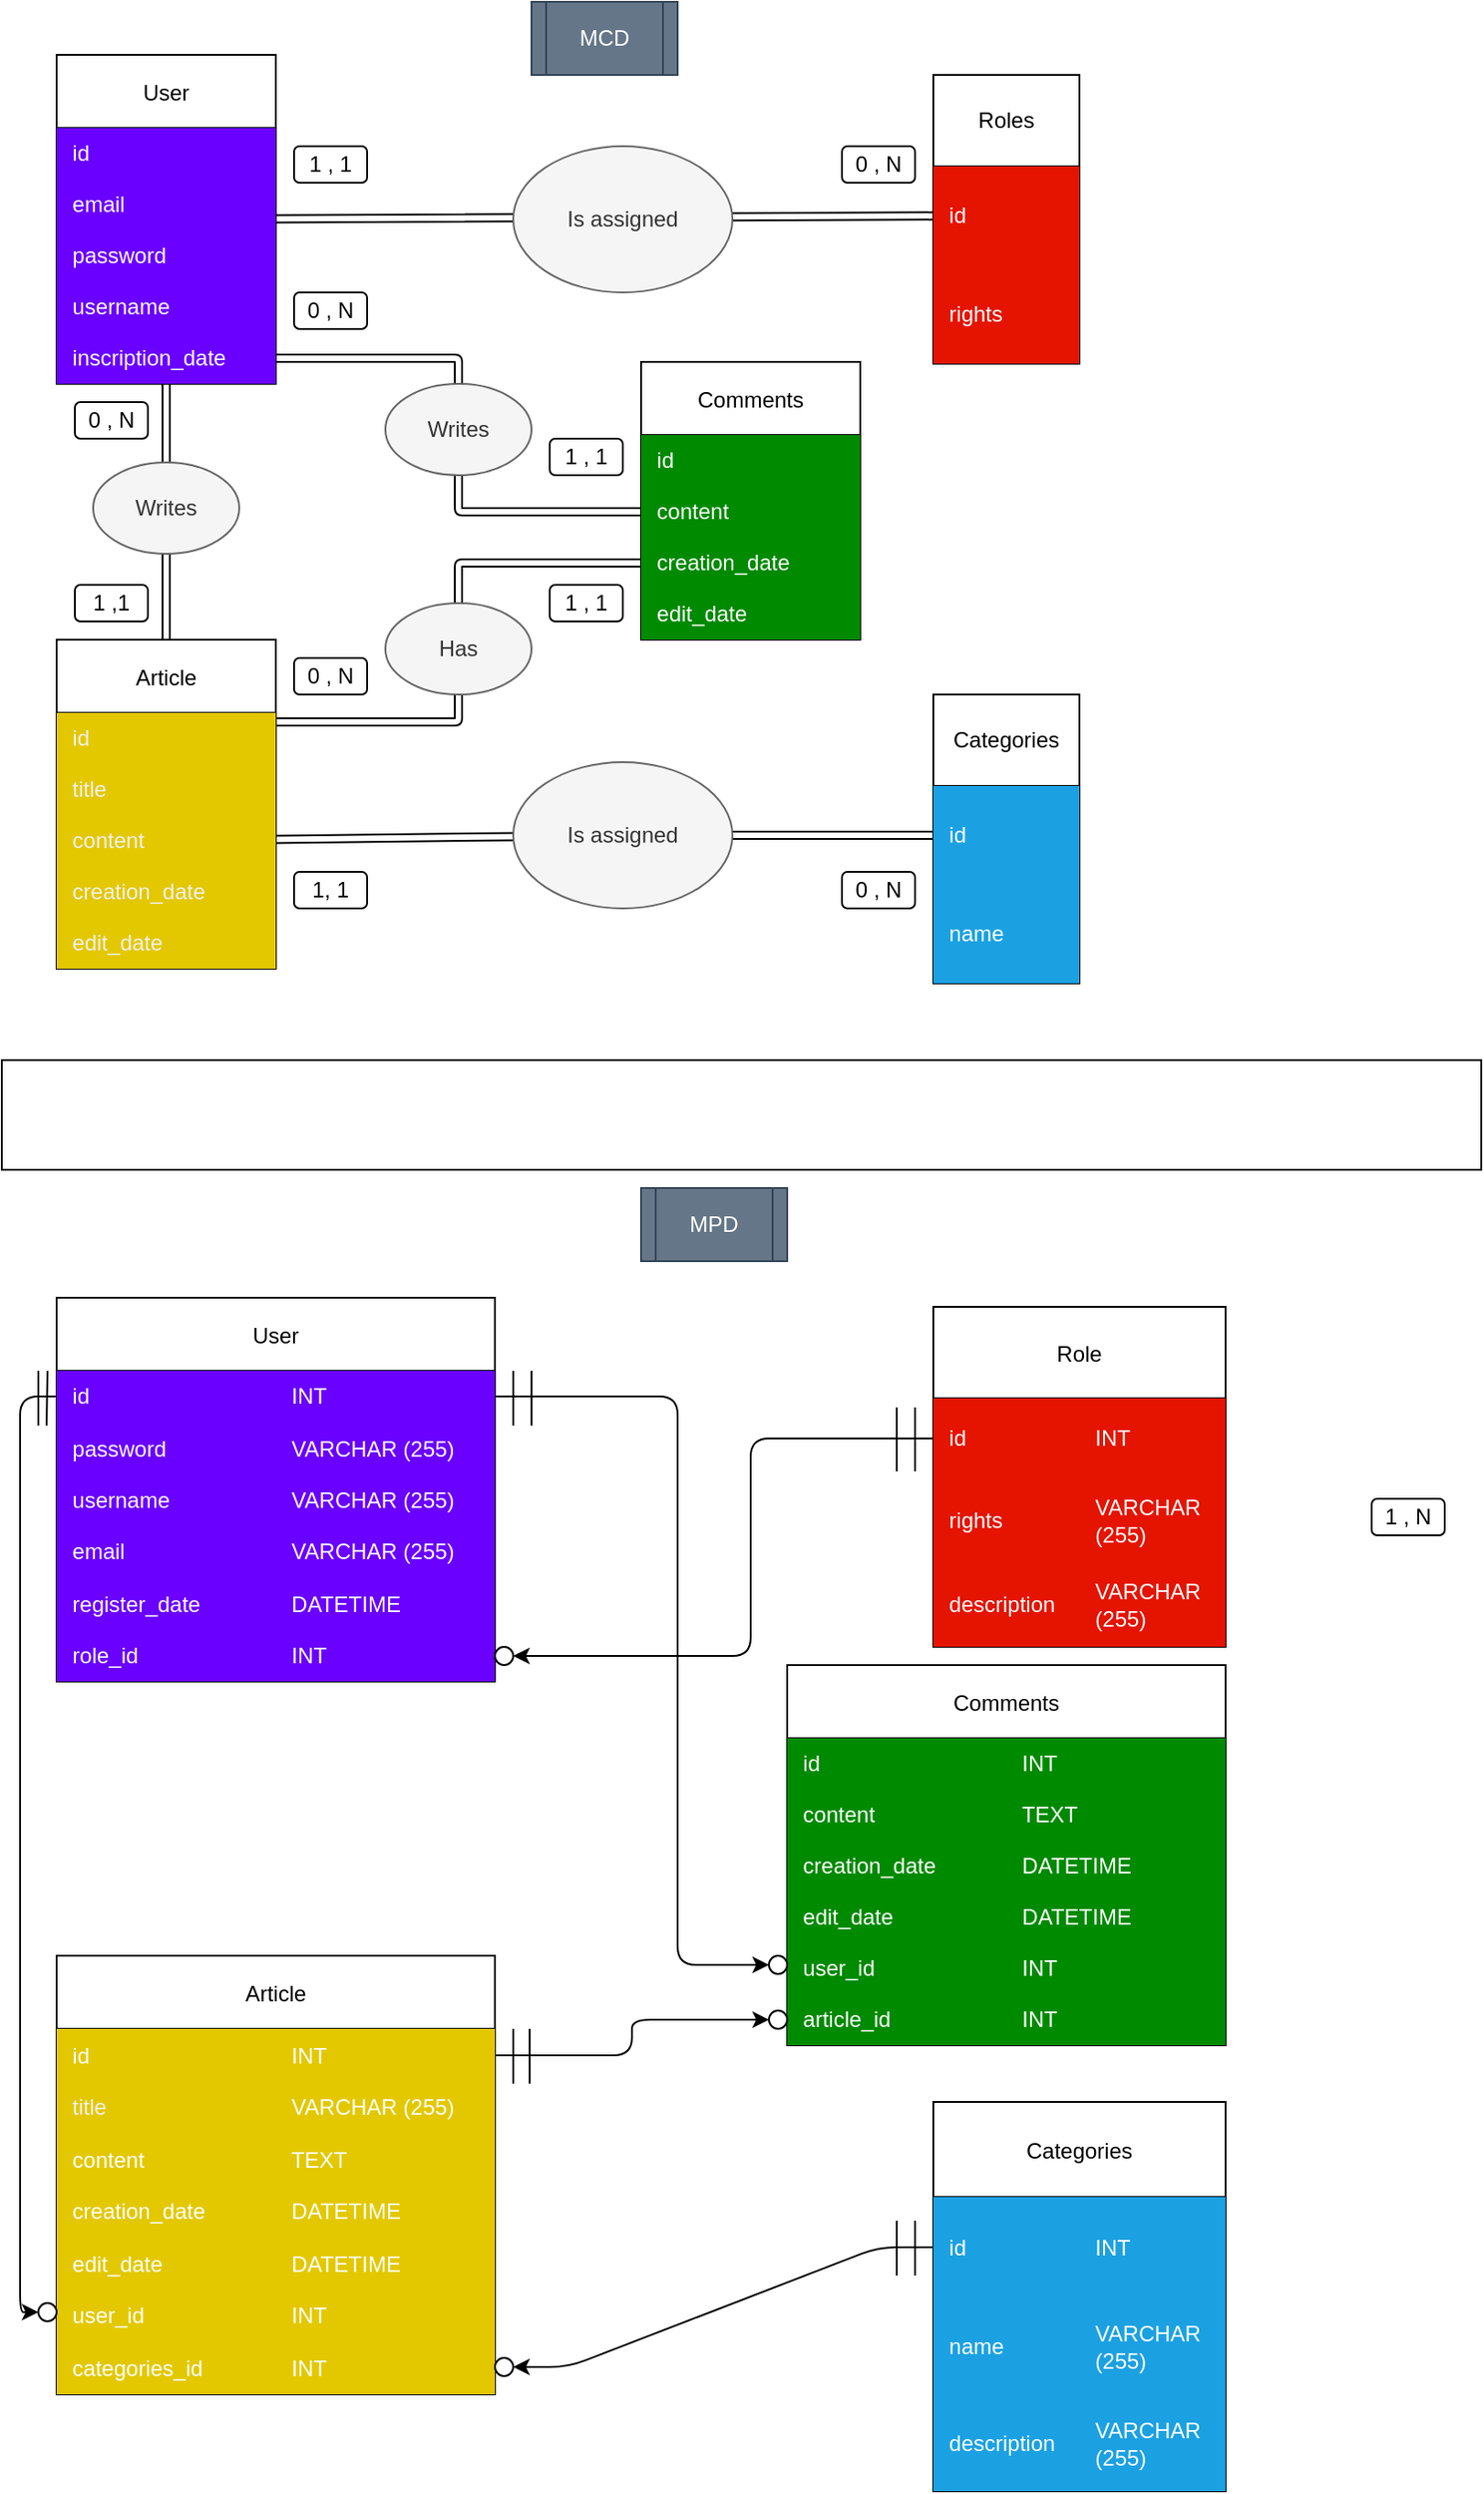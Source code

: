 <mxfile>
    <diagram id="ZodMPi4AldFM6UpP7LzA" name="Page-1">
        <mxGraphModel dx="832" dy="563" grid="1" gridSize="10" guides="1" tooltips="1" connect="1" arrows="1" fold="1" page="1" pageScale="1" pageWidth="827" pageHeight="1169" math="0" shadow="0">
            <root>
                <mxCell id="0"/>
                <mxCell id="1" parent="0"/>
                <mxCell id="155" style="edgeStyle=none;shape=link;html=1;" parent="1" source="96" target="120" edge="1">
                    <mxGeometry relative="1" as="geometry"/>
                </mxCell>
                <mxCell id="179" style="edgeStyle=orthogonalEdgeStyle;shape=link;html=1;entryX=0.5;entryY=0;entryDx=0;entryDy=0;" parent="1" source="96" target="132" edge="1">
                    <mxGeometry relative="1" as="geometry"/>
                </mxCell>
                <mxCell id="96" value="User" style="shape=table;startSize=40;container=1;collapsible=0;childLayout=tableLayout;" parent="1" vertex="1">
                    <mxGeometry x="40" y="40" width="120" height="180" as="geometry"/>
                </mxCell>
                <mxCell id="97" value="" style="shape=tableRow;horizontal=0;startSize=0;swimlaneHead=0;swimlaneBody=0;top=0;left=0;bottom=0;right=0;collapsible=0;dropTarget=0;fillColor=none;points=[[0,0.5],[1,0.5]];portConstraint=eastwest;" parent="96" vertex="1">
                    <mxGeometry y="40" width="120" height="28" as="geometry"/>
                </mxCell>
                <mxCell id="98" value="&amp;nbsp; id" style="shape=partialRectangle;html=1;whiteSpace=wrap;connectable=0;overflow=hidden;top=0;left=0;bottom=0;right=0;pointerEvents=1;fillColor=#6a00ff;fontColor=#ffffff;strokeColor=#3700CC;align=left;" parent="97" vertex="1">
                    <mxGeometry width="120" height="28" as="geometry">
                        <mxRectangle width="120" height="28" as="alternateBounds"/>
                    </mxGeometry>
                </mxCell>
                <mxCell id="99" value="" style="shape=tableRow;horizontal=0;startSize=0;swimlaneHead=0;swimlaneBody=0;top=0;left=0;bottom=0;right=0;collapsible=0;dropTarget=0;fillColor=none;points=[[0,0.5],[1,0.5]];portConstraint=eastwest;align=left;" parent="96" vertex="1">
                    <mxGeometry y="68" width="120" height="28" as="geometry"/>
                </mxCell>
                <mxCell id="100" value="&amp;nbsp; email" style="shape=partialRectangle;html=1;whiteSpace=wrap;connectable=0;overflow=hidden;top=0;left=0;bottom=0;right=0;pointerEvents=1;fillColor=#6a00ff;fontColor=#ffffff;strokeColor=#3700CC;align=left;" parent="99" vertex="1">
                    <mxGeometry width="120" height="28" as="geometry">
                        <mxRectangle width="120" height="28" as="alternateBounds"/>
                    </mxGeometry>
                </mxCell>
                <mxCell id="101" value="" style="shape=tableRow;horizontal=0;startSize=0;swimlaneHead=0;swimlaneBody=0;top=0;left=0;bottom=0;right=0;collapsible=0;dropTarget=0;fillColor=none;points=[[0,0.5],[1,0.5]];portConstraint=eastwest;" parent="96" vertex="1">
                    <mxGeometry y="96" width="120" height="28" as="geometry"/>
                </mxCell>
                <mxCell id="102" value="&amp;nbsp; password" style="shape=partialRectangle;html=1;whiteSpace=wrap;connectable=0;overflow=hidden;top=0;left=0;bottom=0;right=0;pointerEvents=1;fillColor=#6a00ff;fontColor=#ffffff;strokeColor=#3700CC;align=left;" parent="101" vertex="1">
                    <mxGeometry width="120" height="28" as="geometry">
                        <mxRectangle width="120" height="28" as="alternateBounds"/>
                    </mxGeometry>
                </mxCell>
                <mxCell id="103" value="" style="shape=tableRow;horizontal=0;startSize=0;swimlaneHead=0;swimlaneBody=0;top=0;left=0;bottom=0;right=0;collapsible=0;dropTarget=0;fillColor=none;points=[[0,0.5],[1,0.5]];portConstraint=eastwest;" parent="96" vertex="1">
                    <mxGeometry y="124" width="120" height="28" as="geometry"/>
                </mxCell>
                <mxCell id="104" value="&amp;nbsp; username" style="shape=partialRectangle;html=1;whiteSpace=wrap;connectable=0;overflow=hidden;top=0;left=0;bottom=0;right=0;pointerEvents=1;fillColor=#6a00ff;fontColor=#ffffff;strokeColor=#3700CC;align=left;" parent="103" vertex="1">
                    <mxGeometry width="120" height="28" as="geometry">
                        <mxRectangle width="120" height="28" as="alternateBounds"/>
                    </mxGeometry>
                </mxCell>
                <mxCell id="105" value="" style="shape=tableRow;horizontal=0;startSize=0;swimlaneHead=0;swimlaneBody=0;top=0;left=0;bottom=0;right=0;collapsible=0;dropTarget=0;fillColor=none;points=[[0,0.5],[1,0.5]];portConstraint=eastwest;" parent="96" vertex="1">
                    <mxGeometry y="152" width="120" height="28" as="geometry"/>
                </mxCell>
                <mxCell id="106" value="&amp;nbsp; inscription_date" style="shape=partialRectangle;html=1;whiteSpace=wrap;connectable=0;overflow=hidden;top=0;left=0;bottom=0;right=0;pointerEvents=1;fillColor=#6a00ff;fontColor=#ffffff;strokeColor=#3700CC;align=left;" parent="105" vertex="1">
                    <mxGeometry width="120" height="28" as="geometry">
                        <mxRectangle width="120" height="28" as="alternateBounds"/>
                    </mxGeometry>
                </mxCell>
                <mxCell id="117" value="" style="shape=table;startSize=0;container=1;collapsible=0;childLayout=tableLayout;" parent="1" vertex="1">
                    <mxGeometry x="520" y="51" width="80" height="158" as="geometry"/>
                </mxCell>
                <mxCell id="118" value="" style="shape=tableRow;horizontal=0;startSize=0;swimlaneHead=0;swimlaneBody=0;top=0;left=0;bottom=0;right=0;collapsible=0;dropTarget=0;fillColor=none;points=[[0,0.5],[1,0.5]];portConstraint=eastwest;" parent="117" vertex="1">
                    <mxGeometry width="80" height="50" as="geometry"/>
                </mxCell>
                <mxCell id="119" value="Roles" style="shape=partialRectangle;html=1;whiteSpace=wrap;connectable=0;overflow=hidden;fillColor=none;top=0;left=0;bottom=0;right=0;pointerEvents=1;" parent="118" vertex="1">
                    <mxGeometry width="80" height="50" as="geometry">
                        <mxRectangle width="80" height="50" as="alternateBounds"/>
                    </mxGeometry>
                </mxCell>
                <mxCell id="120" value="" style="shape=tableRow;horizontal=0;startSize=0;swimlaneHead=0;swimlaneBody=0;top=0;left=0;bottom=0;right=0;collapsible=0;dropTarget=0;fillColor=none;points=[[0,0.5],[1,0.5]];portConstraint=eastwest;" parent="117" vertex="1">
                    <mxGeometry y="50" width="80" height="54" as="geometry"/>
                </mxCell>
                <mxCell id="121" value="&amp;nbsp; id" style="shape=partialRectangle;html=1;whiteSpace=wrap;connectable=0;overflow=hidden;fillColor=#e51400;top=0;left=0;bottom=0;right=0;pointerEvents=1;fontColor=#ffffff;strokeColor=#B20000;align=left;" parent="120" vertex="1">
                    <mxGeometry width="80" height="54" as="geometry">
                        <mxRectangle width="80" height="54" as="alternateBounds"/>
                    </mxGeometry>
                </mxCell>
                <mxCell id="122" value="" style="shape=tableRow;horizontal=0;startSize=0;swimlaneHead=0;swimlaneBody=0;top=0;left=0;bottom=0;right=0;collapsible=0;dropTarget=0;fillColor=none;points=[[0,0.5],[1,0.5]];portConstraint=eastwest;" parent="117" vertex="1">
                    <mxGeometry y="104" width="80" height="54" as="geometry"/>
                </mxCell>
                <mxCell id="123" value="&amp;nbsp; rights" style="shape=partialRectangle;html=1;whiteSpace=wrap;connectable=0;overflow=hidden;fillColor=#e51400;top=0;left=0;bottom=0;right=0;pointerEvents=1;fontColor=#ffffff;strokeColor=#B20000;align=left;" parent="122" vertex="1">
                    <mxGeometry width="80" height="54" as="geometry">
                        <mxRectangle width="80" height="54" as="alternateBounds"/>
                    </mxGeometry>
                </mxCell>
                <mxCell id="125" value="" style="shape=table;startSize=0;container=1;collapsible=0;childLayout=tableLayout;" parent="1" vertex="1">
                    <mxGeometry x="520" y="390" width="80" height="158" as="geometry"/>
                </mxCell>
                <mxCell id="126" value="" style="shape=tableRow;horizontal=0;startSize=0;swimlaneHead=0;swimlaneBody=0;top=0;left=0;bottom=0;right=0;collapsible=0;dropTarget=0;fillColor=none;points=[[0,0.5],[1,0.5]];portConstraint=eastwest;" parent="125" vertex="1">
                    <mxGeometry width="80" height="50" as="geometry"/>
                </mxCell>
                <mxCell id="127" value="Categories" style="shape=partialRectangle;html=1;whiteSpace=wrap;connectable=0;overflow=hidden;fillColor=none;top=0;left=0;bottom=0;right=0;pointerEvents=1;" parent="126" vertex="1">
                    <mxGeometry width="80" height="50" as="geometry">
                        <mxRectangle width="80" height="50" as="alternateBounds"/>
                    </mxGeometry>
                </mxCell>
                <mxCell id="128" value="" style="shape=tableRow;horizontal=0;startSize=0;swimlaneHead=0;swimlaneBody=0;top=0;left=0;bottom=0;right=0;collapsible=0;dropTarget=0;fillColor=none;points=[[0,0.5],[1,0.5]];portConstraint=eastwest;" parent="125" vertex="1">
                    <mxGeometry y="50" width="80" height="54" as="geometry"/>
                </mxCell>
                <mxCell id="129" value="&amp;nbsp; id" style="shape=partialRectangle;html=1;whiteSpace=wrap;connectable=0;overflow=hidden;fillColor=#1ba1e2;top=0;left=0;bottom=0;right=0;pointerEvents=1;fontColor=#ffffff;strokeColor=#006EAF;align=left;" parent="128" vertex="1">
                    <mxGeometry width="80" height="54" as="geometry">
                        <mxRectangle width="80" height="54" as="alternateBounds"/>
                    </mxGeometry>
                </mxCell>
                <mxCell id="130" value="" style="shape=tableRow;horizontal=0;startSize=0;swimlaneHead=0;swimlaneBody=0;top=0;left=0;bottom=0;right=0;collapsible=0;dropTarget=0;fillColor=none;points=[[0,0.5],[1,0.5]];portConstraint=eastwest;" parent="125" vertex="1">
                    <mxGeometry y="104" width="80" height="54" as="geometry"/>
                </mxCell>
                <mxCell id="131" value="&amp;nbsp; name" style="shape=partialRectangle;html=1;whiteSpace=wrap;connectable=0;overflow=hidden;fillColor=#1ba1e2;top=0;left=0;bottom=0;right=0;pointerEvents=1;fontColor=#ffffff;strokeColor=#006EAF;align=left;" parent="130" vertex="1">
                    <mxGeometry width="80" height="54" as="geometry">
                        <mxRectangle width="80" height="54" as="alternateBounds"/>
                    </mxGeometry>
                </mxCell>
                <mxCell id="163" style="edgeStyle=orthogonalEdgeStyle;shape=link;html=1;exitX=1;exitY=0.25;exitDx=0;exitDy=0;entryX=0;entryY=0.5;entryDx=0;entryDy=0;" parent="1" source="132" target="150" edge="1">
                    <mxGeometry relative="1" as="geometry"/>
                </mxCell>
                <mxCell id="132" value="Article" style="shape=table;startSize=40;container=1;collapsible=0;childLayout=tableLayout;" parent="1" vertex="1">
                    <mxGeometry x="40" y="360" width="120" height="180" as="geometry"/>
                </mxCell>
                <mxCell id="133" value="" style="shape=tableRow;horizontal=0;startSize=0;swimlaneHead=0;swimlaneBody=0;top=0;left=0;bottom=0;right=0;collapsible=0;dropTarget=0;fillColor=none;points=[[0,0.5],[1,0.5]];portConstraint=eastwest;" parent="132" vertex="1">
                    <mxGeometry y="40" width="120" height="28" as="geometry"/>
                </mxCell>
                <mxCell id="134" value="&amp;nbsp; id" style="shape=partialRectangle;html=1;whiteSpace=wrap;connectable=0;overflow=hidden;top=0;left=0;bottom=0;right=0;pointerEvents=1;fillColor=#e3c800;fontColor=#F0F0F0;strokeColor=#B09500;align=left;" parent="133" vertex="1">
                    <mxGeometry width="120" height="28" as="geometry">
                        <mxRectangle width="120" height="28" as="alternateBounds"/>
                    </mxGeometry>
                </mxCell>
                <mxCell id="135" value="" style="shape=tableRow;horizontal=0;startSize=0;swimlaneHead=0;swimlaneBody=0;top=0;left=0;bottom=0;right=0;collapsible=0;dropTarget=0;fillColor=none;points=[[0,0.5],[1,0.5]];portConstraint=eastwest;" parent="132" vertex="1">
                    <mxGeometry y="68" width="120" height="28" as="geometry"/>
                </mxCell>
                <mxCell id="136" value="&amp;nbsp; title" style="shape=partialRectangle;html=1;whiteSpace=wrap;connectable=0;overflow=hidden;top=0;left=0;bottom=0;right=0;pointerEvents=1;fillColor=#e3c800;fontColor=#F0F0F0;strokeColor=#B09500;align=left;" parent="135" vertex="1">
                    <mxGeometry width="120" height="28" as="geometry">
                        <mxRectangle width="120" height="28" as="alternateBounds"/>
                    </mxGeometry>
                </mxCell>
                <mxCell id="137" value="" style="shape=tableRow;horizontal=0;startSize=0;swimlaneHead=0;swimlaneBody=0;top=0;left=0;bottom=0;right=0;collapsible=0;dropTarget=0;fillColor=none;points=[[0,0.5],[1,0.5]];portConstraint=eastwest;" parent="132" vertex="1">
                    <mxGeometry y="96" width="120" height="28" as="geometry"/>
                </mxCell>
                <mxCell id="138" value="&amp;nbsp; content" style="shape=partialRectangle;html=1;whiteSpace=wrap;connectable=0;overflow=hidden;top=0;left=0;bottom=0;right=0;pointerEvents=1;fillColor=#e3c800;fontColor=#F0F0F0;strokeColor=#B09500;align=left;" parent="137" vertex="1">
                    <mxGeometry width="120" height="28" as="geometry">
                        <mxRectangle width="120" height="28" as="alternateBounds"/>
                    </mxGeometry>
                </mxCell>
                <mxCell id="141" value="" style="shape=tableRow;horizontal=0;startSize=0;swimlaneHead=0;swimlaneBody=0;top=0;left=0;bottom=0;right=0;collapsible=0;dropTarget=0;fillColor=none;points=[[0,0.5],[1,0.5]];portConstraint=eastwest;" parent="132" vertex="1">
                    <mxGeometry y="124" width="120" height="28" as="geometry"/>
                </mxCell>
                <mxCell id="142" value="&amp;nbsp; creation_date" style="shape=partialRectangle;html=1;whiteSpace=wrap;connectable=0;overflow=hidden;top=0;left=0;bottom=0;right=0;pointerEvents=1;fillColor=#e3c800;fontColor=#F0F0F0;strokeColor=#B09500;align=left;" parent="141" vertex="1">
                    <mxGeometry width="120" height="28" as="geometry">
                        <mxRectangle width="120" height="28" as="alternateBounds"/>
                    </mxGeometry>
                </mxCell>
                <mxCell id="139" value="" style="shape=tableRow;horizontal=0;startSize=0;swimlaneHead=0;swimlaneBody=0;top=0;left=0;bottom=0;right=0;collapsible=0;dropTarget=0;fillColor=none;points=[[0,0.5],[1,0.5]];portConstraint=eastwest;" parent="132" vertex="1">
                    <mxGeometry y="152" width="120" height="28" as="geometry"/>
                </mxCell>
                <mxCell id="140" value="&amp;nbsp; edit_date" style="shape=partialRectangle;html=1;whiteSpace=wrap;connectable=0;overflow=hidden;top=0;left=0;bottom=0;right=0;pointerEvents=1;fillColor=#e3c800;fontColor=#F0F0F0;strokeColor=#B09500;align=left;" parent="139" vertex="1">
                    <mxGeometry width="120" height="28" as="geometry">
                        <mxRectangle width="120" height="28" as="alternateBounds"/>
                    </mxGeometry>
                </mxCell>
                <mxCell id="143" value="Comments" style="shape=table;startSize=40;container=1;collapsible=0;childLayout=tableLayout;" parent="1" vertex="1">
                    <mxGeometry x="360" y="208" width="120" height="152" as="geometry"/>
                </mxCell>
                <mxCell id="144" value="" style="shape=tableRow;horizontal=0;startSize=0;swimlaneHead=0;swimlaneBody=0;top=0;left=0;bottom=0;right=0;collapsible=0;dropTarget=0;fillColor=#60a917;points=[[0,0.5],[1,0.5]];portConstraint=eastwest;fontColor=#ffffff;strokeColor=#2D7600;" parent="143" vertex="1">
                    <mxGeometry y="40" width="120" height="28" as="geometry"/>
                </mxCell>
                <mxCell id="145" value="&amp;nbsp; id" style="shape=partialRectangle;html=1;whiteSpace=wrap;connectable=0;overflow=hidden;top=0;left=0;bottom=0;right=0;pointerEvents=1;fillColor=#008a00;fontColor=#ffffff;strokeColor=#005700;align=left;" parent="144" vertex="1">
                    <mxGeometry width="120" height="28" as="geometry">
                        <mxRectangle width="120" height="28" as="alternateBounds"/>
                    </mxGeometry>
                </mxCell>
                <mxCell id="146" value="" style="shape=tableRow;horizontal=0;startSize=0;swimlaneHead=0;swimlaneBody=0;top=0;left=0;bottom=0;right=0;collapsible=0;dropTarget=0;fillColor=none;points=[[0,0.5],[1,0.5]];portConstraint=eastwest;" parent="143" vertex="1">
                    <mxGeometry y="68" width="120" height="28" as="geometry"/>
                </mxCell>
                <mxCell id="147" value="&amp;nbsp; content" style="shape=partialRectangle;html=1;whiteSpace=wrap;connectable=0;overflow=hidden;top=0;left=0;bottom=0;right=0;pointerEvents=1;fillColor=#008a00;fontColor=#ffffff;strokeColor=#005700;align=left;" parent="146" vertex="1">
                    <mxGeometry width="120" height="28" as="geometry">
                        <mxRectangle width="120" height="28" as="alternateBounds"/>
                    </mxGeometry>
                </mxCell>
                <mxCell id="150" value="" style="shape=tableRow;horizontal=0;startSize=0;swimlaneHead=0;swimlaneBody=0;top=0;left=0;bottom=0;right=0;collapsible=0;dropTarget=0;fillColor=none;points=[[0,0.5],[1,0.5]];portConstraint=eastwest;" parent="143" vertex="1">
                    <mxGeometry y="96" width="120" height="28" as="geometry"/>
                </mxCell>
                <mxCell id="151" value="&amp;nbsp; creation_date" style="shape=partialRectangle;html=1;whiteSpace=wrap;connectable=0;overflow=hidden;top=0;left=0;bottom=0;right=0;pointerEvents=1;fillColor=#008a00;fontColor=#ffffff;strokeColor=#005700;align=left;" parent="150" vertex="1">
                    <mxGeometry width="120" height="28" as="geometry">
                        <mxRectangle width="120" height="28" as="alternateBounds"/>
                    </mxGeometry>
                </mxCell>
                <mxCell id="148" value="" style="shape=tableRow;horizontal=0;startSize=0;swimlaneHead=0;swimlaneBody=0;top=0;left=0;bottom=0;right=0;collapsible=0;dropTarget=0;fillColor=none;points=[[0,0.5],[1,0.5]];portConstraint=eastwest;" parent="143" vertex="1">
                    <mxGeometry y="124" width="120" height="28" as="geometry"/>
                </mxCell>
                <mxCell id="149" value="&amp;nbsp; edit_date" style="shape=partialRectangle;html=1;whiteSpace=wrap;connectable=0;overflow=hidden;top=0;left=0;bottom=0;right=0;pointerEvents=1;fillColor=#008a00;fontColor=#ffffff;strokeColor=#005700;align=left;" parent="148" vertex="1">
                    <mxGeometry width="120" height="28" as="geometry">
                        <mxRectangle width="120" height="28" as="alternateBounds"/>
                    </mxGeometry>
                </mxCell>
                <mxCell id="156" style="edgeStyle=none;shape=link;html=1;startArrow=none;" parent="1" source="158" target="128" edge="1">
                    <mxGeometry relative="1" as="geometry"/>
                </mxCell>
                <mxCell id="157" value="Is assigned" style="ellipse;whiteSpace=wrap;html=1;fillColor=#f5f5f5;fontColor=#333333;strokeColor=#666666;" parent="1" vertex="1">
                    <mxGeometry x="290" y="90" width="120" height="80" as="geometry"/>
                </mxCell>
                <mxCell id="159" value="" style="edgeStyle=none;shape=link;html=1;endArrow=none;" parent="1" source="137" target="158" edge="1">
                    <mxGeometry relative="1" as="geometry">
                        <mxPoint x="160" y="469.609" as="sourcePoint"/>
                        <mxPoint x="520" y="467.261" as="targetPoint"/>
                    </mxGeometry>
                </mxCell>
                <mxCell id="158" value="Is assigned" style="ellipse;whiteSpace=wrap;html=1;fillColor=#f5f5f5;fontColor=#333333;strokeColor=#666666;" parent="1" vertex="1">
                    <mxGeometry x="290" y="427" width="120" height="80" as="geometry"/>
                </mxCell>
                <mxCell id="161" value="Has" style="ellipse;whiteSpace=wrap;html=1;fillColor=#f5f5f5;fontColor=#333333;strokeColor=#666666;" parent="1" vertex="1">
                    <mxGeometry x="220" y="340" width="80" height="50" as="geometry"/>
                </mxCell>
                <mxCell id="162" style="edgeStyle=orthogonalEdgeStyle;shape=link;html=1;exitX=1;exitY=0.5;exitDx=0;exitDy=0;entryX=0;entryY=0.5;entryDx=0;entryDy=0;" parent="1" source="105" target="146" edge="1">
                    <mxGeometry relative="1" as="geometry"/>
                </mxCell>
                <mxCell id="168" value="1, 1" style="rounded=1;whiteSpace=wrap;html=1;" parent="1" vertex="1">
                    <mxGeometry x="170" y="487" width="40" height="20" as="geometry"/>
                </mxCell>
                <mxCell id="170" value="0 , N" style="rounded=1;whiteSpace=wrap;html=1;" parent="1" vertex="1">
                    <mxGeometry x="170" y="170" width="40" height="20" as="geometry"/>
                </mxCell>
                <mxCell id="171" value="1 , 1" style="rounded=1;whiteSpace=wrap;html=1;" parent="1" vertex="1">
                    <mxGeometry x="310" y="250" width="40" height="20" as="geometry"/>
                </mxCell>
                <mxCell id="172" value="1 , 1" style="rounded=1;whiteSpace=wrap;html=1;" parent="1" vertex="1">
                    <mxGeometry x="310" y="330" width="40" height="20" as="geometry"/>
                </mxCell>
                <mxCell id="173" value="0 , N" style="rounded=1;whiteSpace=wrap;html=1;" parent="1" vertex="1">
                    <mxGeometry x="170" y="370" width="40" height="20" as="geometry"/>
                </mxCell>
                <mxCell id="174" value="0 , N" style="rounded=1;whiteSpace=wrap;html=1;" parent="1" vertex="1">
                    <mxGeometry x="470" y="487" width="40" height="20" as="geometry"/>
                </mxCell>
                <mxCell id="175" value="0 , N" style="rounded=1;whiteSpace=wrap;html=1;" parent="1" vertex="1">
                    <mxGeometry x="470" y="90" width="40" height="20" as="geometry"/>
                </mxCell>
                <mxCell id="176" value="1 , 1" style="rounded=1;whiteSpace=wrap;html=1;" parent="1" vertex="1">
                    <mxGeometry x="170" y="90" width="40" height="20" as="geometry"/>
                </mxCell>
                <mxCell id="177" value="0 , N" style="rounded=1;whiteSpace=wrap;html=1;" parent="1" vertex="1">
                    <mxGeometry x="50" y="230" width="40" height="20" as="geometry"/>
                </mxCell>
                <mxCell id="178" value="1 ,1" style="rounded=1;whiteSpace=wrap;html=1;" parent="1" vertex="1">
                    <mxGeometry x="50" y="330" width="40" height="20" as="geometry"/>
                </mxCell>
                <mxCell id="180" value="Writes" style="ellipse;whiteSpace=wrap;html=1;fillColor=#f5f5f5;fontColor=#333333;strokeColor=#666666;" parent="1" vertex="1">
                    <mxGeometry x="60" y="263" width="80" height="50" as="geometry"/>
                </mxCell>
                <mxCell id="182" value="Writes" style="ellipse;whiteSpace=wrap;html=1;fillColor=#f5f5f5;fontColor=#333333;strokeColor=#666666;" parent="1" vertex="1">
                    <mxGeometry x="220" y="220" width="80" height="50" as="geometry"/>
                </mxCell>
                <mxCell id="183" value="MCD" style="shape=process;whiteSpace=wrap;html=1;backgroundOutline=1;fillColor=#647687;strokeColor=#314354;fontColor=#ffffff;" parent="1" vertex="1">
                    <mxGeometry x="300" y="11" width="80" height="40" as="geometry"/>
                </mxCell>
                <mxCell id="184" value="MPD" style="shape=process;whiteSpace=wrap;html=1;backgroundOutline=1;fillColor=#647687;strokeColor=#314354;fontColor=#ffffff;" parent="1" vertex="1">
                    <mxGeometry x="360" y="660" width="80" height="40" as="geometry"/>
                </mxCell>
                <mxCell id="193" value="" style="rounded=0;whiteSpace=wrap;html=1;" parent="1" vertex="1">
                    <mxGeometry x="10" y="590" width="810" height="60" as="geometry"/>
                </mxCell>
                <mxCell id="196" value="User" style="shape=table;startSize=40;container=1;collapsible=0;childLayout=tableLayout;" parent="1" vertex="1">
                    <mxGeometry x="40" y="720" width="240" height="210" as="geometry"/>
                </mxCell>
                <mxCell id="197" value="" style="shape=tableRow;horizontal=0;startSize=0;swimlaneHead=0;swimlaneBody=0;top=0;left=0;bottom=0;right=0;collapsible=0;dropTarget=0;fillColor=none;points=[[0,0.5],[1,0.5]];portConstraint=eastwest;" parent="196" vertex="1">
                    <mxGeometry y="40" width="240" height="28" as="geometry"/>
                </mxCell>
                <mxCell id="198" value="&amp;nbsp; id" style="shape=partialRectangle;html=1;whiteSpace=wrap;connectable=0;overflow=hidden;top=0;left=0;bottom=0;right=0;pointerEvents=1;fillColor=#6a00ff;fontColor=#ffffff;strokeColor=#3700CC;align=left;" parent="197" vertex="1">
                    <mxGeometry width="120" height="28" as="geometry">
                        <mxRectangle width="120" height="28" as="alternateBounds"/>
                    </mxGeometry>
                </mxCell>
                <mxCell id="328" value="&amp;nbsp; INT" style="shape=partialRectangle;html=1;whiteSpace=wrap;connectable=0;overflow=hidden;top=0;left=0;bottom=0;right=0;pointerEvents=1;fillColor=#6a00ff;fontColor=#ffffff;strokeColor=#3700CC;align=left;" parent="197" vertex="1">
                    <mxGeometry x="120" width="120" height="28" as="geometry">
                        <mxRectangle width="120" height="28" as="alternateBounds"/>
                    </mxGeometry>
                </mxCell>
                <mxCell id="201" value="" style="shape=tableRow;horizontal=0;startSize=0;swimlaneHead=0;swimlaneBody=0;top=0;left=0;bottom=0;right=0;collapsible=0;dropTarget=0;fillColor=none;points=[[0,0.5],[1,0.5]];portConstraint=eastwest;" parent="196" vertex="1">
                    <mxGeometry y="68" width="240" height="29" as="geometry"/>
                </mxCell>
                <mxCell id="202" value="&amp;nbsp; password" style="shape=partialRectangle;html=1;whiteSpace=wrap;connectable=0;overflow=hidden;top=0;left=0;bottom=0;right=0;pointerEvents=1;fillColor=#6a00ff;fontColor=#ffffff;strokeColor=#3700CC;align=left;" parent="201" vertex="1">
                    <mxGeometry width="120" height="29" as="geometry">
                        <mxRectangle width="120" height="29" as="alternateBounds"/>
                    </mxGeometry>
                </mxCell>
                <mxCell id="329" value="&amp;nbsp; VARCHAR (255)" style="shape=partialRectangle;html=1;whiteSpace=wrap;connectable=0;overflow=hidden;top=0;left=0;bottom=0;right=0;pointerEvents=1;fillColor=#6a00ff;fontColor=#ffffff;strokeColor=#3700CC;align=left;" parent="201" vertex="1">
                    <mxGeometry x="120" width="120" height="29" as="geometry">
                        <mxRectangle width="120" height="29" as="alternateBounds"/>
                    </mxGeometry>
                </mxCell>
                <mxCell id="203" value="" style="shape=tableRow;horizontal=0;startSize=0;swimlaneHead=0;swimlaneBody=0;top=0;left=0;bottom=0;right=0;collapsible=0;dropTarget=0;fillColor=none;points=[[0,0.5],[1,0.5]];portConstraint=eastwest;" parent="196" vertex="1">
                    <mxGeometry y="97" width="240" height="28" as="geometry"/>
                </mxCell>
                <mxCell id="204" value="&amp;nbsp; username" style="shape=partialRectangle;html=1;whiteSpace=wrap;connectable=0;overflow=hidden;top=0;left=0;bottom=0;right=0;pointerEvents=1;fillColor=#6a00ff;fontColor=#ffffff;strokeColor=#3700CC;align=left;" parent="203" vertex="1">
                    <mxGeometry width="120" height="28" as="geometry">
                        <mxRectangle width="120" height="28" as="alternateBounds"/>
                    </mxGeometry>
                </mxCell>
                <mxCell id="330" value="&amp;nbsp; VARCHAR (255)" style="shape=partialRectangle;html=1;whiteSpace=wrap;connectable=0;overflow=hidden;top=0;left=0;bottom=0;right=0;pointerEvents=1;fillColor=#6a00ff;fontColor=#ffffff;strokeColor=#3700CC;align=left;" parent="203" vertex="1">
                    <mxGeometry x="120" width="120" height="28" as="geometry">
                        <mxRectangle width="120" height="28" as="alternateBounds"/>
                    </mxGeometry>
                </mxCell>
                <mxCell id="199" value="" style="shape=tableRow;horizontal=0;startSize=0;swimlaneHead=0;swimlaneBody=0;top=0;left=0;bottom=0;right=0;collapsible=0;dropTarget=0;fillColor=none;points=[[0,0.5],[1,0.5]];portConstraint=eastwest;align=left;" parent="196" vertex="1">
                    <mxGeometry y="125" width="240" height="28" as="geometry"/>
                </mxCell>
                <mxCell id="200" value="&amp;nbsp; email" style="shape=partialRectangle;html=1;whiteSpace=wrap;connectable=0;overflow=hidden;top=0;left=0;bottom=0;right=0;pointerEvents=1;fillColor=#6a00ff;fontColor=#ffffff;strokeColor=#3700CC;align=left;" parent="199" vertex="1">
                    <mxGeometry width="120" height="28" as="geometry">
                        <mxRectangle width="120" height="28" as="alternateBounds"/>
                    </mxGeometry>
                </mxCell>
                <mxCell id="331" value="&amp;nbsp; VARCHAR (255)" style="shape=partialRectangle;html=1;whiteSpace=wrap;connectable=0;overflow=hidden;top=0;left=0;bottom=0;right=0;pointerEvents=1;fillColor=#6a00ff;fontColor=#ffffff;strokeColor=#3700CC;align=left;" parent="199" vertex="1">
                    <mxGeometry x="120" width="120" height="28" as="geometry">
                        <mxRectangle width="120" height="28" as="alternateBounds"/>
                    </mxGeometry>
                </mxCell>
                <mxCell id="205" value="" style="shape=tableRow;horizontal=0;startSize=0;swimlaneHead=0;swimlaneBody=0;top=0;left=0;bottom=0;right=0;collapsible=0;dropTarget=0;fillColor=none;points=[[0,0.5],[1,0.5]];portConstraint=eastwest;" parent="196" vertex="1">
                    <mxGeometry y="153" width="240" height="29" as="geometry"/>
                </mxCell>
                <mxCell id="206" value="&amp;nbsp; register_date" style="shape=partialRectangle;html=1;whiteSpace=wrap;connectable=0;overflow=hidden;top=0;left=0;bottom=0;right=0;pointerEvents=1;fillColor=#6a00ff;fontColor=#ffffff;strokeColor=#3700CC;align=left;" parent="205" vertex="1">
                    <mxGeometry width="120" height="29" as="geometry">
                        <mxRectangle width="120" height="29" as="alternateBounds"/>
                    </mxGeometry>
                </mxCell>
                <mxCell id="332" value="&amp;nbsp; DATETIME" style="shape=partialRectangle;html=1;whiteSpace=wrap;connectable=0;overflow=hidden;top=0;left=0;bottom=0;right=0;pointerEvents=1;fillColor=#6a00ff;fontColor=#ffffff;strokeColor=#3700CC;align=left;" parent="205" vertex="1">
                    <mxGeometry x="120" width="120" height="29" as="geometry">
                        <mxRectangle width="120" height="29" as="alternateBounds"/>
                    </mxGeometry>
                </mxCell>
                <mxCell id="287" style="shape=tableRow;horizontal=0;startSize=0;swimlaneHead=0;swimlaneBody=0;top=0;left=0;bottom=0;right=0;collapsible=0;dropTarget=0;fillColor=none;points=[[0,0.5],[1,0.5]];portConstraint=eastwest;" parent="196" vertex="1">
                    <mxGeometry y="182" width="240" height="28" as="geometry"/>
                </mxCell>
                <mxCell id="288" value="&amp;nbsp; role_id" style="shape=partialRectangle;html=1;whiteSpace=wrap;connectable=0;overflow=hidden;top=0;left=0;bottom=0;right=0;pointerEvents=1;fillColor=#6a00ff;fontColor=#ffffff;strokeColor=#3700CC;align=left;" parent="287" vertex="1">
                    <mxGeometry width="120" height="28" as="geometry">
                        <mxRectangle width="120" height="28" as="alternateBounds"/>
                    </mxGeometry>
                </mxCell>
                <mxCell id="333" value="&amp;nbsp; INT" style="shape=partialRectangle;html=1;whiteSpace=wrap;connectable=0;overflow=hidden;top=0;left=0;bottom=0;right=0;pointerEvents=1;fillColor=#6a00ff;fontColor=#ffffff;strokeColor=#3700CC;align=left;" parent="287" vertex="1">
                    <mxGeometry x="120" width="120" height="28" as="geometry">
                        <mxRectangle width="120" height="28" as="alternateBounds"/>
                    </mxGeometry>
                </mxCell>
                <mxCell id="207" value="Role" style="shape=table;startSize=50;container=1;collapsible=0;childLayout=tableLayout;" parent="1" vertex="1">
                    <mxGeometry x="520" y="725" width="160" height="186" as="geometry"/>
                </mxCell>
                <mxCell id="210" value="" style="shape=tableRow;horizontal=0;startSize=0;swimlaneHead=0;swimlaneBody=0;top=0;left=0;bottom=0;right=0;collapsible=0;dropTarget=0;fillColor=none;points=[[0,0.5],[1,0.5]];portConstraint=eastwest;" parent="207" vertex="1">
                    <mxGeometry y="50" width="160" height="44" as="geometry"/>
                </mxCell>
                <mxCell id="211" value="&amp;nbsp; id" style="shape=partialRectangle;html=1;whiteSpace=wrap;connectable=0;overflow=hidden;fillColor=#e51400;top=0;left=0;bottom=0;right=0;pointerEvents=1;fontColor=#ffffff;strokeColor=#B20000;align=left;" parent="210" vertex="1">
                    <mxGeometry width="80" height="44" as="geometry">
                        <mxRectangle width="80" height="44" as="alternateBounds"/>
                    </mxGeometry>
                </mxCell>
                <mxCell id="365" value="&amp;nbsp; INT" style="shape=partialRectangle;html=1;whiteSpace=wrap;connectable=0;overflow=hidden;fillColor=#e51400;top=0;left=0;bottom=0;right=0;pointerEvents=1;fontColor=#ffffff;strokeColor=#B20000;align=left;" parent="210" vertex="1">
                    <mxGeometry x="80" width="80" height="44" as="geometry">
                        <mxRectangle width="80" height="44" as="alternateBounds"/>
                    </mxGeometry>
                </mxCell>
                <mxCell id="212" value="" style="shape=tableRow;horizontal=0;startSize=0;swimlaneHead=0;swimlaneBody=0;top=0;left=0;bottom=0;right=0;collapsible=0;dropTarget=0;fillColor=none;points=[[0,0.5],[1,0.5]];portConstraint=eastwest;" parent="207" vertex="1">
                    <mxGeometry y="94" width="160" height="46" as="geometry"/>
                </mxCell>
                <mxCell id="213" value="&amp;nbsp; rights" style="shape=partialRectangle;html=1;whiteSpace=wrap;connectable=0;overflow=hidden;fillColor=#e51400;top=0;left=0;bottom=0;right=0;pointerEvents=1;fontColor=#ffffff;strokeColor=#B20000;align=left;" parent="212" vertex="1">
                    <mxGeometry width="80" height="46" as="geometry">
                        <mxRectangle width="80" height="46" as="alternateBounds"/>
                    </mxGeometry>
                </mxCell>
                <mxCell id="366" value="&amp;nbsp; VARCHAR&amp;nbsp; &amp;nbsp; &amp;nbsp; (255)" style="shape=partialRectangle;html=1;whiteSpace=wrap;connectable=0;overflow=hidden;fillColor=#e51400;top=0;left=0;bottom=0;right=0;pointerEvents=1;fontColor=#ffffff;strokeColor=#B20000;align=left;" parent="212" vertex="1">
                    <mxGeometry x="80" width="80" height="46" as="geometry">
                        <mxRectangle width="80" height="46" as="alternateBounds"/>
                    </mxGeometry>
                </mxCell>
                <mxCell id="450" style="shape=tableRow;horizontal=0;startSize=0;swimlaneHead=0;swimlaneBody=0;top=0;left=0;bottom=0;right=0;collapsible=0;dropTarget=0;fillColor=none;points=[[0,0.5],[1,0.5]];portConstraint=eastwest;" vertex="1" parent="207">
                    <mxGeometry y="140" width="160" height="46" as="geometry"/>
                </mxCell>
                <mxCell id="451" value="&amp;nbsp; description" style="shape=partialRectangle;html=1;whiteSpace=wrap;connectable=0;overflow=hidden;fillColor=#e51400;top=0;left=0;bottom=0;right=0;pointerEvents=1;fontColor=#ffffff;strokeColor=#B20000;align=left;" vertex="1" parent="450">
                    <mxGeometry width="80" height="46" as="geometry">
                        <mxRectangle width="80" height="46" as="alternateBounds"/>
                    </mxGeometry>
                </mxCell>
                <mxCell id="452" value="&amp;nbsp; VARCHAR&amp;nbsp; &amp;nbsp; &amp;nbsp; (255)" style="shape=partialRectangle;html=1;whiteSpace=wrap;connectable=0;overflow=hidden;fillColor=#e51400;top=0;left=0;bottom=0;right=0;pointerEvents=1;fontColor=#ffffff;strokeColor=#B20000;align=left;" vertex="1" parent="450">
                    <mxGeometry x="80" width="80" height="46" as="geometry">
                        <mxRectangle width="80" height="46" as="alternateBounds"/>
                    </mxGeometry>
                </mxCell>
                <mxCell id="214" value="Categories" style="shape=table;startSize=52;container=1;collapsible=0;childLayout=tableLayout;" parent="1" vertex="1">
                    <mxGeometry x="520" y="1160" width="160" height="213" as="geometry"/>
                </mxCell>
                <mxCell id="217" value="" style="shape=tableRow;horizontal=0;startSize=0;swimlaneHead=0;swimlaneBody=0;top=0;left=0;bottom=0;right=0;collapsible=0;dropTarget=0;fillColor=none;points=[[0,0.5],[1,0.5]];portConstraint=eastwest;" parent="214" vertex="1">
                    <mxGeometry y="52" width="160" height="55" as="geometry"/>
                </mxCell>
                <mxCell id="218" value="&amp;nbsp; id" style="shape=partialRectangle;html=1;whiteSpace=wrap;connectable=0;overflow=hidden;fillColor=#1ba1e2;top=0;left=0;bottom=0;right=0;pointerEvents=1;fontColor=#ffffff;strokeColor=#006EAF;align=left;" parent="217" vertex="1">
                    <mxGeometry width="80" height="55" as="geometry">
                        <mxRectangle width="80" height="55" as="alternateBounds"/>
                    </mxGeometry>
                </mxCell>
                <mxCell id="342" value="&amp;nbsp; INT" style="shape=partialRectangle;html=1;whiteSpace=wrap;connectable=0;overflow=hidden;fillColor=#1ba1e2;top=0;left=0;bottom=0;right=0;pointerEvents=1;fontColor=#ffffff;strokeColor=#006EAF;align=left;" parent="217" vertex="1">
                    <mxGeometry x="80" width="80" height="55" as="geometry">
                        <mxRectangle width="80" height="55" as="alternateBounds"/>
                    </mxGeometry>
                </mxCell>
                <mxCell id="219" value="" style="shape=tableRow;horizontal=0;startSize=0;swimlaneHead=0;swimlaneBody=0;top=0;left=0;bottom=0;right=0;collapsible=0;dropTarget=0;fillColor=none;points=[[0,0.5],[1,0.5]];portConstraint=eastwest;" parent="214" vertex="1">
                    <mxGeometry y="107" width="160" height="53" as="geometry"/>
                </mxCell>
                <mxCell id="220" value="&amp;nbsp; name" style="shape=partialRectangle;html=1;whiteSpace=wrap;connectable=0;overflow=hidden;fillColor=#1ba1e2;top=0;left=0;bottom=0;right=0;pointerEvents=1;fontColor=#ffffff;strokeColor=#006EAF;align=left;" parent="219" vertex="1">
                    <mxGeometry width="80" height="53" as="geometry">
                        <mxRectangle width="80" height="53" as="alternateBounds"/>
                    </mxGeometry>
                </mxCell>
                <mxCell id="343" value="&amp;nbsp; VARCHAR&amp;nbsp; &amp;nbsp; &amp;nbsp; (255)" style="shape=partialRectangle;html=1;whiteSpace=wrap;connectable=0;overflow=hidden;fillColor=#1ba1e2;top=0;left=0;bottom=0;right=0;pointerEvents=1;fontColor=#ffffff;strokeColor=#006EAF;align=left;" parent="219" vertex="1">
                    <mxGeometry x="80" width="80" height="53" as="geometry">
                        <mxRectangle width="80" height="53" as="alternateBounds"/>
                    </mxGeometry>
                </mxCell>
                <mxCell id="447" style="shape=tableRow;horizontal=0;startSize=0;swimlaneHead=0;swimlaneBody=0;top=0;left=0;bottom=0;right=0;collapsible=0;dropTarget=0;fillColor=none;points=[[0,0.5],[1,0.5]];portConstraint=eastwest;" vertex="1" parent="214">
                    <mxGeometry y="160" width="160" height="53" as="geometry"/>
                </mxCell>
                <mxCell id="448" value="&amp;nbsp; description" style="shape=partialRectangle;html=1;whiteSpace=wrap;connectable=0;overflow=hidden;fillColor=#1ba1e2;top=0;left=0;bottom=0;right=0;pointerEvents=1;fontColor=#ffffff;strokeColor=#006EAF;align=left;" vertex="1" parent="447">
                    <mxGeometry width="80" height="53" as="geometry">
                        <mxRectangle width="80" height="53" as="alternateBounds"/>
                    </mxGeometry>
                </mxCell>
                <mxCell id="449" value="&amp;nbsp; VARCHAR&amp;nbsp; &amp;nbsp; &amp;nbsp; (255)" style="shape=partialRectangle;html=1;whiteSpace=wrap;connectable=0;overflow=hidden;fillColor=#1ba1e2;top=0;left=0;bottom=0;right=0;pointerEvents=1;fontColor=#ffffff;strokeColor=#006EAF;align=left;" vertex="1" parent="447">
                    <mxGeometry x="80" width="80" height="53" as="geometry">
                        <mxRectangle width="80" height="53" as="alternateBounds"/>
                    </mxGeometry>
                </mxCell>
                <mxCell id="222" value="Article" style="shape=table;startSize=40;container=1;collapsible=0;childLayout=tableLayout;" parent="1" vertex="1">
                    <mxGeometry x="40" y="1080" width="240" height="240" as="geometry"/>
                </mxCell>
                <mxCell id="223" value="" style="shape=tableRow;horizontal=0;startSize=0;swimlaneHead=0;swimlaneBody=0;top=0;left=0;bottom=0;right=0;collapsible=0;dropTarget=0;fillColor=none;points=[[0,0.5],[1,0.5]];portConstraint=eastwest;" parent="222" vertex="1">
                    <mxGeometry y="40" width="240" height="29" as="geometry"/>
                </mxCell>
                <mxCell id="224" value="&amp;nbsp; id" style="shape=partialRectangle;html=1;whiteSpace=wrap;connectable=0;overflow=hidden;top=0;left=0;bottom=0;right=0;pointerEvents=1;fillColor=#e3c800;fontColor=#FFFFFF;strokeColor=#B09500;align=left;" parent="223" vertex="1">
                    <mxGeometry width="120" height="29" as="geometry">
                        <mxRectangle width="120" height="29" as="alternateBounds"/>
                    </mxGeometry>
                </mxCell>
                <mxCell id="354" value="&lt;span style=&quot;color: rgb(255, 255, 255);&quot;&gt;&amp;nbsp; INT&lt;/span&gt;" style="shape=partialRectangle;html=1;whiteSpace=wrap;connectable=0;overflow=hidden;top=0;left=0;bottom=0;right=0;pointerEvents=1;fillColor=#e3c800;fontColor=#000000;strokeColor=#B09500;align=left;" parent="223" vertex="1">
                    <mxGeometry x="120" width="120" height="29" as="geometry">
                        <mxRectangle width="120" height="29" as="alternateBounds"/>
                    </mxGeometry>
                </mxCell>
                <mxCell id="225" value="" style="shape=tableRow;horizontal=0;startSize=0;swimlaneHead=0;swimlaneBody=0;top=0;left=0;bottom=0;right=0;collapsible=0;dropTarget=0;fillColor=none;points=[[0,0.5],[1,0.5]];portConstraint=eastwest;" parent="222" vertex="1">
                    <mxGeometry y="69" width="240" height="28" as="geometry"/>
                </mxCell>
                <mxCell id="226" value="&amp;nbsp; title" style="shape=partialRectangle;html=1;whiteSpace=wrap;connectable=0;overflow=hidden;top=0;left=0;bottom=0;right=0;pointerEvents=1;fillColor=#e3c800;fontColor=#F0F0F0;strokeColor=#B09500;align=left;" parent="225" vertex="1">
                    <mxGeometry width="120" height="28" as="geometry">
                        <mxRectangle width="120" height="28" as="alternateBounds"/>
                    </mxGeometry>
                </mxCell>
                <mxCell id="355" value="&lt;span style=&quot;color: rgb(255, 255, 255);&quot;&gt;&amp;nbsp; VARCHAR (255)&lt;/span&gt;" style="shape=partialRectangle;html=1;whiteSpace=wrap;connectable=0;overflow=hidden;top=0;left=0;bottom=0;right=0;pointerEvents=1;fillColor=#e3c800;fontColor=#000000;strokeColor=#B09500;align=left;" parent="225" vertex="1">
                    <mxGeometry x="120" width="120" height="28" as="geometry">
                        <mxRectangle width="120" height="28" as="alternateBounds"/>
                    </mxGeometry>
                </mxCell>
                <mxCell id="227" value="" style="shape=tableRow;horizontal=0;startSize=0;swimlaneHead=0;swimlaneBody=0;top=0;left=0;bottom=0;right=0;collapsible=0;dropTarget=0;fillColor=none;points=[[0,0.5],[1,0.5]];portConstraint=eastwest;" parent="222" vertex="1">
                    <mxGeometry y="97" width="240" height="29" as="geometry"/>
                </mxCell>
                <mxCell id="228" value="&amp;nbsp; content" style="shape=partialRectangle;html=1;whiteSpace=wrap;connectable=0;overflow=hidden;top=0;left=0;bottom=0;right=0;pointerEvents=1;fillColor=#e3c800;fontColor=#FFFFFF;strokeColor=#B09500;align=left;" parent="227" vertex="1">
                    <mxGeometry width="120" height="29" as="geometry">
                        <mxRectangle width="120" height="29" as="alternateBounds"/>
                    </mxGeometry>
                </mxCell>
                <mxCell id="356" value="&lt;span style=&quot;color: rgb(255, 255, 255);&quot;&gt;&amp;nbsp; TEXT&lt;/span&gt;" style="shape=partialRectangle;html=1;whiteSpace=wrap;connectable=0;overflow=hidden;top=0;left=0;bottom=0;right=0;pointerEvents=1;fillColor=#e3c800;fontColor=#000000;strokeColor=#B09500;align=left;" parent="227" vertex="1">
                    <mxGeometry x="120" width="120" height="29" as="geometry">
                        <mxRectangle width="120" height="29" as="alternateBounds"/>
                    </mxGeometry>
                </mxCell>
                <mxCell id="229" value="" style="shape=tableRow;horizontal=0;startSize=0;swimlaneHead=0;swimlaneBody=0;top=0;left=0;bottom=0;right=0;collapsible=0;dropTarget=0;fillColor=none;points=[[0,0.5],[1,0.5]];portConstraint=eastwest;" parent="222" vertex="1">
                    <mxGeometry y="126" width="240" height="28" as="geometry"/>
                </mxCell>
                <mxCell id="230" value="&amp;nbsp; creation_date" style="shape=partialRectangle;html=1;whiteSpace=wrap;connectable=0;overflow=hidden;top=0;left=0;bottom=0;right=0;pointerEvents=1;fillColor=#e3c800;fontColor=#FFFFFF;strokeColor=#B09500;align=left;" parent="229" vertex="1">
                    <mxGeometry width="120" height="28" as="geometry">
                        <mxRectangle width="120" height="28" as="alternateBounds"/>
                    </mxGeometry>
                </mxCell>
                <mxCell id="357" value="&lt;span style=&quot;color: rgb(255, 255, 255);&quot;&gt;&amp;nbsp; DATETIME&lt;/span&gt;" style="shape=partialRectangle;html=1;whiteSpace=wrap;connectable=0;overflow=hidden;top=0;left=0;bottom=0;right=0;pointerEvents=1;fillColor=#e3c800;fontColor=#000000;strokeColor=#B09500;align=left;" parent="229" vertex="1">
                    <mxGeometry x="120" width="120" height="28" as="geometry">
                        <mxRectangle width="120" height="28" as="alternateBounds"/>
                    </mxGeometry>
                </mxCell>
                <mxCell id="231" value="" style="shape=tableRow;horizontal=0;startSize=0;swimlaneHead=0;swimlaneBody=0;top=0;left=0;bottom=0;right=0;collapsible=0;dropTarget=0;fillColor=none;points=[[0,0.5],[1,0.5]];portConstraint=eastwest;" parent="222" vertex="1">
                    <mxGeometry y="154" width="240" height="29" as="geometry"/>
                </mxCell>
                <mxCell id="232" value="&amp;nbsp; edit_date" style="shape=partialRectangle;html=1;whiteSpace=wrap;connectable=0;overflow=hidden;top=0;left=0;bottom=0;right=0;pointerEvents=1;fillColor=#e3c800;fontColor=#FFFFFF;strokeColor=#B09500;align=left;" parent="231" vertex="1">
                    <mxGeometry width="120" height="29" as="geometry">
                        <mxRectangle width="120" height="29" as="alternateBounds"/>
                    </mxGeometry>
                </mxCell>
                <mxCell id="358" value="&lt;span style=&quot;color: rgb(255, 255, 255);&quot;&gt;&amp;nbsp; DATETIME&lt;/span&gt;" style="shape=partialRectangle;html=1;whiteSpace=wrap;connectable=0;overflow=hidden;top=0;left=0;bottom=0;right=0;pointerEvents=1;fillColor=#e3c800;fontColor=#000000;strokeColor=#B09500;align=left;" parent="231" vertex="1">
                    <mxGeometry x="120" width="120" height="29" as="geometry">
                        <mxRectangle width="120" height="29" as="alternateBounds"/>
                    </mxGeometry>
                </mxCell>
                <mxCell id="306" value="" style="shape=tableRow;horizontal=0;startSize=0;swimlaneHead=0;swimlaneBody=0;top=0;left=0;bottom=0;right=0;collapsible=0;dropTarget=0;fillColor=none;points=[[0,0.5],[1,0.5]];portConstraint=eastwest;" parent="222" vertex="1">
                    <mxGeometry y="183" width="240" height="28" as="geometry"/>
                </mxCell>
                <mxCell id="307" value="&amp;nbsp; user_id" style="shape=partialRectangle;html=1;whiteSpace=wrap;connectable=0;overflow=hidden;top=0;left=0;bottom=0;right=0;pointerEvents=1;fillColor=#e3c800;fontColor=#FFFFFF;strokeColor=#B09500;align=left;" parent="306" vertex="1">
                    <mxGeometry width="120" height="28" as="geometry">
                        <mxRectangle width="120" height="28" as="alternateBounds"/>
                    </mxGeometry>
                </mxCell>
                <mxCell id="359" value="&lt;span style=&quot;color: rgb(255, 255, 255);&quot;&gt;&amp;nbsp; INT&lt;/span&gt;" style="shape=partialRectangle;html=1;whiteSpace=wrap;connectable=0;overflow=hidden;top=0;left=0;bottom=0;right=0;pointerEvents=1;fillColor=#e3c800;fontColor=#000000;strokeColor=#B09500;align=left;" parent="306" vertex="1">
                    <mxGeometry x="120" width="120" height="28" as="geometry">
                        <mxRectangle width="120" height="28" as="alternateBounds"/>
                    </mxGeometry>
                </mxCell>
                <mxCell id="308" value="" style="shape=tableRow;horizontal=0;startSize=0;swimlaneHead=0;swimlaneBody=0;top=0;left=0;bottom=0;right=0;collapsible=0;dropTarget=0;fillColor=none;points=[[0,0.5],[1,0.5]];portConstraint=eastwest;" parent="222" vertex="1">
                    <mxGeometry y="211" width="240" height="29" as="geometry"/>
                </mxCell>
                <mxCell id="309" value="&amp;nbsp; categories_id" style="shape=partialRectangle;html=1;whiteSpace=wrap;connectable=0;overflow=hidden;top=0;left=0;bottom=0;right=0;pointerEvents=1;fillColor=#e3c800;fontColor=#FFFFFF;strokeColor=#B09500;align=left;" parent="308" vertex="1">
                    <mxGeometry width="120" height="29" as="geometry">
                        <mxRectangle width="120" height="29" as="alternateBounds"/>
                    </mxGeometry>
                </mxCell>
                <mxCell id="360" value="&lt;span style=&quot;color: rgb(255, 255, 255);&quot;&gt;&amp;nbsp; INT&lt;/span&gt;" style="shape=partialRectangle;html=1;whiteSpace=wrap;connectable=0;overflow=hidden;top=0;left=0;bottom=0;right=0;pointerEvents=1;fillColor=#e3c800;fontColor=#000000;strokeColor=#B09500;align=left;" parent="308" vertex="1">
                    <mxGeometry x="120" width="120" height="29" as="geometry">
                        <mxRectangle width="120" height="29" as="alternateBounds"/>
                    </mxGeometry>
                </mxCell>
                <mxCell id="233" value="Comments" style="shape=table;startSize=40;container=1;collapsible=0;childLayout=tableLayout;" parent="1" vertex="1">
                    <mxGeometry x="440" y="921" width="240" height="208" as="geometry"/>
                </mxCell>
                <mxCell id="234" value="" style="shape=tableRow;horizontal=0;startSize=0;swimlaneHead=0;swimlaneBody=0;top=0;left=0;bottom=0;right=0;collapsible=0;dropTarget=0;fillColor=#60a917;points=[[0,0.5],[1,0.5]];portConstraint=eastwest;fontColor=#ffffff;strokeColor=#2D7600;" parent="233" vertex="1">
                    <mxGeometry y="40" width="240" height="28" as="geometry"/>
                </mxCell>
                <mxCell id="235" value="&amp;nbsp; id" style="shape=partialRectangle;html=1;whiteSpace=wrap;connectable=0;overflow=hidden;top=0;left=0;bottom=0;right=0;pointerEvents=1;fillColor=#008a00;fontColor=#ffffff;strokeColor=#005700;align=left;" parent="234" vertex="1">
                    <mxGeometry width="120" height="28" as="geometry">
                        <mxRectangle width="120" height="28" as="alternateBounds"/>
                    </mxGeometry>
                </mxCell>
                <mxCell id="334" value="&amp;nbsp; INT" style="shape=partialRectangle;html=1;whiteSpace=wrap;connectable=0;overflow=hidden;top=0;left=0;bottom=0;right=0;pointerEvents=1;fillColor=#008a00;fontColor=#ffffff;strokeColor=#005700;align=left;" parent="234" vertex="1">
                    <mxGeometry x="120" width="120" height="28" as="geometry">
                        <mxRectangle width="120" height="28" as="alternateBounds"/>
                    </mxGeometry>
                </mxCell>
                <mxCell id="236" value="" style="shape=tableRow;horizontal=0;startSize=0;swimlaneHead=0;swimlaneBody=0;top=0;left=0;bottom=0;right=0;collapsible=0;dropTarget=0;fillColor=none;points=[[0,0.5],[1,0.5]];portConstraint=eastwest;" parent="233" vertex="1">
                    <mxGeometry y="68" width="240" height="28" as="geometry"/>
                </mxCell>
                <mxCell id="237" value="&amp;nbsp; content" style="shape=partialRectangle;html=1;whiteSpace=wrap;connectable=0;overflow=hidden;top=0;left=0;bottom=0;right=0;pointerEvents=1;fillColor=#008a00;fontColor=#ffffff;strokeColor=#005700;align=left;" parent="236" vertex="1">
                    <mxGeometry width="120" height="28" as="geometry">
                        <mxRectangle width="120" height="28" as="alternateBounds"/>
                    </mxGeometry>
                </mxCell>
                <mxCell id="335" value="&amp;nbsp; TEXT" style="shape=partialRectangle;html=1;whiteSpace=wrap;connectable=0;overflow=hidden;top=0;left=0;bottom=0;right=0;pointerEvents=1;fillColor=#008a00;fontColor=#ffffff;strokeColor=#005700;align=left;" parent="236" vertex="1">
                    <mxGeometry x="120" width="120" height="28" as="geometry">
                        <mxRectangle width="120" height="28" as="alternateBounds"/>
                    </mxGeometry>
                </mxCell>
                <mxCell id="238" value="" style="shape=tableRow;horizontal=0;startSize=0;swimlaneHead=0;swimlaneBody=0;top=0;left=0;bottom=0;right=0;collapsible=0;dropTarget=0;fillColor=none;points=[[0,0.5],[1,0.5]];portConstraint=eastwest;" parent="233" vertex="1">
                    <mxGeometry y="96" width="240" height="28" as="geometry"/>
                </mxCell>
                <mxCell id="239" value="&amp;nbsp; creation_date" style="shape=partialRectangle;html=1;whiteSpace=wrap;connectable=0;overflow=hidden;top=0;left=0;bottom=0;right=0;pointerEvents=1;fillColor=#008a00;fontColor=#ffffff;strokeColor=#005700;align=left;" parent="238" vertex="1">
                    <mxGeometry width="120" height="28" as="geometry">
                        <mxRectangle width="120" height="28" as="alternateBounds"/>
                    </mxGeometry>
                </mxCell>
                <mxCell id="336" value="&amp;nbsp; DATETIME" style="shape=partialRectangle;html=1;whiteSpace=wrap;connectable=0;overflow=hidden;top=0;left=0;bottom=0;right=0;pointerEvents=1;fillColor=#008a00;fontColor=#ffffff;strokeColor=#005700;align=left;" parent="238" vertex="1">
                    <mxGeometry x="120" width="120" height="28" as="geometry">
                        <mxRectangle width="120" height="28" as="alternateBounds"/>
                    </mxGeometry>
                </mxCell>
                <mxCell id="240" value="" style="shape=tableRow;horizontal=0;startSize=0;swimlaneHead=0;swimlaneBody=0;top=0;left=0;bottom=0;right=0;collapsible=0;dropTarget=0;fillColor=none;points=[[0,0.5],[1,0.5]];portConstraint=eastwest;" parent="233" vertex="1">
                    <mxGeometry y="124" width="240" height="28" as="geometry"/>
                </mxCell>
                <mxCell id="241" value="&amp;nbsp; edit_date" style="shape=partialRectangle;html=1;whiteSpace=wrap;connectable=0;overflow=hidden;top=0;left=0;bottom=0;right=0;pointerEvents=1;fillColor=#008a00;fontColor=#ffffff;strokeColor=#005700;align=left;" parent="240" vertex="1">
                    <mxGeometry width="120" height="28" as="geometry">
                        <mxRectangle width="120" height="28" as="alternateBounds"/>
                    </mxGeometry>
                </mxCell>
                <mxCell id="337" value="&amp;nbsp; DATETIME" style="shape=partialRectangle;html=1;whiteSpace=wrap;connectable=0;overflow=hidden;top=0;left=0;bottom=0;right=0;pointerEvents=1;fillColor=#008a00;fontColor=#ffffff;strokeColor=#005700;align=left;" parent="240" vertex="1">
                    <mxGeometry x="120" width="120" height="28" as="geometry">
                        <mxRectangle width="120" height="28" as="alternateBounds"/>
                    </mxGeometry>
                </mxCell>
                <mxCell id="242" value="" style="shape=tableRow;horizontal=0;startSize=0;swimlaneHead=0;swimlaneBody=0;top=0;left=0;bottom=0;right=0;collapsible=0;dropTarget=0;fillColor=none;points=[[0,0.5],[1,0.5]];portConstraint=eastwest;" parent="233" vertex="1">
                    <mxGeometry y="152" width="240" height="28" as="geometry"/>
                </mxCell>
                <mxCell id="243" value="&amp;nbsp; user_id" style="shape=partialRectangle;html=1;whiteSpace=wrap;connectable=0;overflow=hidden;top=0;left=0;bottom=0;right=0;pointerEvents=1;fillColor=#008a00;fontColor=#ffffff;strokeColor=#005700;align=left;" parent="242" vertex="1">
                    <mxGeometry width="120" height="28" as="geometry">
                        <mxRectangle width="120" height="28" as="alternateBounds"/>
                    </mxGeometry>
                </mxCell>
                <mxCell id="338" value="&amp;nbsp; INT" style="shape=partialRectangle;html=1;whiteSpace=wrap;connectable=0;overflow=hidden;top=0;left=0;bottom=0;right=0;pointerEvents=1;fillColor=#008a00;fontColor=#ffffff;strokeColor=#005700;align=left;" parent="242" vertex="1">
                    <mxGeometry x="120" width="120" height="28" as="geometry">
                        <mxRectangle width="120" height="28" as="alternateBounds"/>
                    </mxGeometry>
                </mxCell>
                <mxCell id="291" value="" style="shape=tableRow;horizontal=0;startSize=0;swimlaneHead=0;swimlaneBody=0;top=0;left=0;bottom=0;right=0;collapsible=0;dropTarget=0;fillColor=none;points=[[0,0.5],[1,0.5]];portConstraint=eastwest;" parent="233" vertex="1">
                    <mxGeometry y="180" width="240" height="28" as="geometry"/>
                </mxCell>
                <mxCell id="292" value="&amp;nbsp; article_id" style="shape=partialRectangle;html=1;whiteSpace=wrap;connectable=0;overflow=hidden;top=0;left=0;bottom=0;right=0;pointerEvents=1;fillColor=#008a00;fontColor=#ffffff;strokeColor=#005700;align=left;" parent="291" vertex="1">
                    <mxGeometry width="120" height="28" as="geometry">
                        <mxRectangle width="120" height="28" as="alternateBounds"/>
                    </mxGeometry>
                </mxCell>
                <mxCell id="339" value="&amp;nbsp; INT" style="shape=partialRectangle;html=1;whiteSpace=wrap;connectable=0;overflow=hidden;top=0;left=0;bottom=0;right=0;pointerEvents=1;fillColor=#008a00;fontColor=#ffffff;strokeColor=#005700;align=left;" parent="291" vertex="1">
                    <mxGeometry x="120" width="120" height="28" as="geometry">
                        <mxRectangle width="120" height="28" as="alternateBounds"/>
                    </mxGeometry>
                </mxCell>
                <mxCell id="255" value="1 , N" style="rounded=1;whiteSpace=wrap;html=1;" parent="1" vertex="1">
                    <mxGeometry x="760" y="830" width="40" height="20" as="geometry"/>
                </mxCell>
                <mxCell id="402" value="" style="ellipse;whiteSpace=wrap;html=1;aspect=fixed;" parent="1" vertex="1">
                    <mxGeometry x="430" y="1080" width="10" height="10" as="geometry"/>
                </mxCell>
                <mxCell id="404" value="" style="edgeStyle=entityRelationEdgeStyle;html=1;exitX=1;exitY=0.5;exitDx=0;exitDy=0;entryX=0;entryY=0.5;entryDx=0;entryDy=0;shape=link;endArrow=none;" parent="1" source="287" target="403" edge="1">
                    <mxGeometry relative="1" as="geometry">
                        <mxPoint x="280" y="916" as="sourcePoint"/>
                        <mxPoint x="520" y="797" as="targetPoint"/>
                    </mxGeometry>
                </mxCell>
                <mxCell id="403" value="" style="ellipse;whiteSpace=wrap;html=1;aspect=fixed;" parent="1" vertex="1">
                    <mxGeometry x="280" y="911" width="10" height="10" as="geometry"/>
                </mxCell>
                <mxCell id="414" style="edgeStyle=orthogonalEdgeStyle;html=1;exitX=0;exitY=0.5;exitDx=0;exitDy=0;elbow=vertical;entryX=1;entryY=0.5;entryDx=0;entryDy=0;" parent="1" source="210" target="403" edge="1">
                    <mxGeometry relative="1" as="geometry">
                        <mxPoint x="430" y="820" as="targetPoint"/>
                        <Array as="points">
                            <mxPoint x="420" y="797"/>
                            <mxPoint x="420" y="916"/>
                        </Array>
                    </mxGeometry>
                </mxCell>
                <mxCell id="415" value="" style="endArrow=none;html=1;elbow=vertical;" parent="1" edge="1">
                    <mxGeometry width="50" height="50" relative="1" as="geometry">
                        <mxPoint x="500" y="780" as="sourcePoint"/>
                        <mxPoint x="500" y="815" as="targetPoint"/>
                    </mxGeometry>
                </mxCell>
                <mxCell id="417" value="" style="endArrow=none;html=1;elbow=vertical;" parent="1" edge="1">
                    <mxGeometry width="50" height="50" relative="1" as="geometry">
                        <mxPoint x="510" y="780" as="sourcePoint"/>
                        <mxPoint x="510" y="815" as="targetPoint"/>
                    </mxGeometry>
                </mxCell>
                <mxCell id="418" value="" style="endArrow=none;html=1;elbow=vertical;" parent="1" edge="1">
                    <mxGeometry width="50" height="50" relative="1" as="geometry">
                        <mxPoint x="35" y="760" as="sourcePoint"/>
                        <mxPoint x="34.5" y="790" as="targetPoint"/>
                    </mxGeometry>
                </mxCell>
                <mxCell id="420" value="" style="endArrow=none;html=1;elbow=vertical;" parent="1" edge="1">
                    <mxGeometry width="50" height="50" relative="1" as="geometry">
                        <mxPoint x="290" y="760" as="sourcePoint"/>
                        <mxPoint x="290" y="790" as="targetPoint"/>
                    </mxGeometry>
                </mxCell>
                <mxCell id="421" value="" style="endArrow=none;html=1;elbow=vertical;" parent="1" edge="1">
                    <mxGeometry width="50" height="50" relative="1" as="geometry">
                        <mxPoint x="300" y="760" as="sourcePoint"/>
                        <mxPoint x="300" y="790" as="targetPoint"/>
                    </mxGeometry>
                </mxCell>
                <mxCell id="430" style="edgeStyle=orthogonalEdgeStyle;html=1;exitX=1;exitY=0.5;exitDx=0;exitDy=0;entryX=0;entryY=0.5;entryDx=0;entryDy=0;elbow=vertical;" parent="1" source="197" target="402" edge="1">
                    <mxGeometry relative="1" as="geometry">
                        <Array as="points">
                            <mxPoint x="380" y="774"/>
                            <mxPoint x="380" y="1085"/>
                        </Array>
                    </mxGeometry>
                </mxCell>
                <mxCell id="431" value="" style="ellipse;whiteSpace=wrap;html=1;aspect=fixed;" parent="1" vertex="1">
                    <mxGeometry x="30" y="1270" width="10" height="10" as="geometry"/>
                </mxCell>
                <mxCell id="432" value="" style="endArrow=none;html=1;elbow=vertical;" parent="1" edge="1">
                    <mxGeometry width="50" height="50" relative="1" as="geometry">
                        <mxPoint x="30" y="760" as="sourcePoint"/>
                        <mxPoint x="30" y="790" as="targetPoint"/>
                    </mxGeometry>
                </mxCell>
                <mxCell id="433" value="" style="endArrow=none;html=1;elbow=vertical;" parent="1" edge="1">
                    <mxGeometry width="50" height="50" relative="1" as="geometry">
                        <mxPoint x="290" y="1120" as="sourcePoint"/>
                        <mxPoint x="290" y="1150" as="targetPoint"/>
                    </mxGeometry>
                </mxCell>
                <mxCell id="434" value="" style="endArrow=none;html=1;elbow=vertical;" parent="1" edge="1">
                    <mxGeometry width="50" height="50" relative="1" as="geometry">
                        <mxPoint x="299" y="1120" as="sourcePoint"/>
                        <mxPoint x="299" y="1150" as="targetPoint"/>
                    </mxGeometry>
                </mxCell>
                <mxCell id="435" value="" style="ellipse;whiteSpace=wrap;html=1;aspect=fixed;" parent="1" vertex="1">
                    <mxGeometry x="430" y="1110" width="10" height="10" as="geometry"/>
                </mxCell>
                <mxCell id="436" value="" style="ellipse;whiteSpace=wrap;html=1;aspect=fixed;" parent="1" vertex="1">
                    <mxGeometry x="280" y="1300" width="10" height="10" as="geometry"/>
                </mxCell>
                <mxCell id="437" style="edgeStyle=orthogonalEdgeStyle;html=1;exitX=0;exitY=0.5;exitDx=0;exitDy=0;entryX=0;entryY=0.5;entryDx=0;entryDy=0;elbow=vertical;" parent="1" source="197" target="431" edge="1">
                    <mxGeometry relative="1" as="geometry"/>
                </mxCell>
                <mxCell id="439" value="" style="endArrow=none;html=1;elbow=vertical;" parent="1" edge="1">
                    <mxGeometry width="50" height="50" relative="1" as="geometry">
                        <mxPoint x="500" y="1225" as="sourcePoint"/>
                        <mxPoint x="500" y="1255" as="targetPoint"/>
                    </mxGeometry>
                </mxCell>
                <mxCell id="442" style="edgeStyle=orthogonalEdgeStyle;html=1;exitX=1;exitY=0.5;exitDx=0;exitDy=0;entryX=0;entryY=0.5;entryDx=0;entryDy=0;elbow=vertical;" parent="1" source="223" target="435" edge="1">
                    <mxGeometry relative="1" as="geometry"/>
                </mxCell>
                <mxCell id="445" style="edgeStyle=entityRelationEdgeStyle;html=1;exitX=0;exitY=0.5;exitDx=0;exitDy=0;entryX=1;entryY=0.5;entryDx=0;entryDy=0;" edge="1" parent="1" source="217" target="436">
                    <mxGeometry relative="1" as="geometry"/>
                </mxCell>
                <mxCell id="446" value="" style="endArrow=none;html=1;elbow=vertical;" edge="1" parent="1">
                    <mxGeometry width="50" height="50" relative="1" as="geometry">
                        <mxPoint x="510" y="1225" as="sourcePoint"/>
                        <mxPoint x="510" y="1255" as="targetPoint"/>
                    </mxGeometry>
                </mxCell>
            </root>
        </mxGraphModel>
    </diagram>
</mxfile>